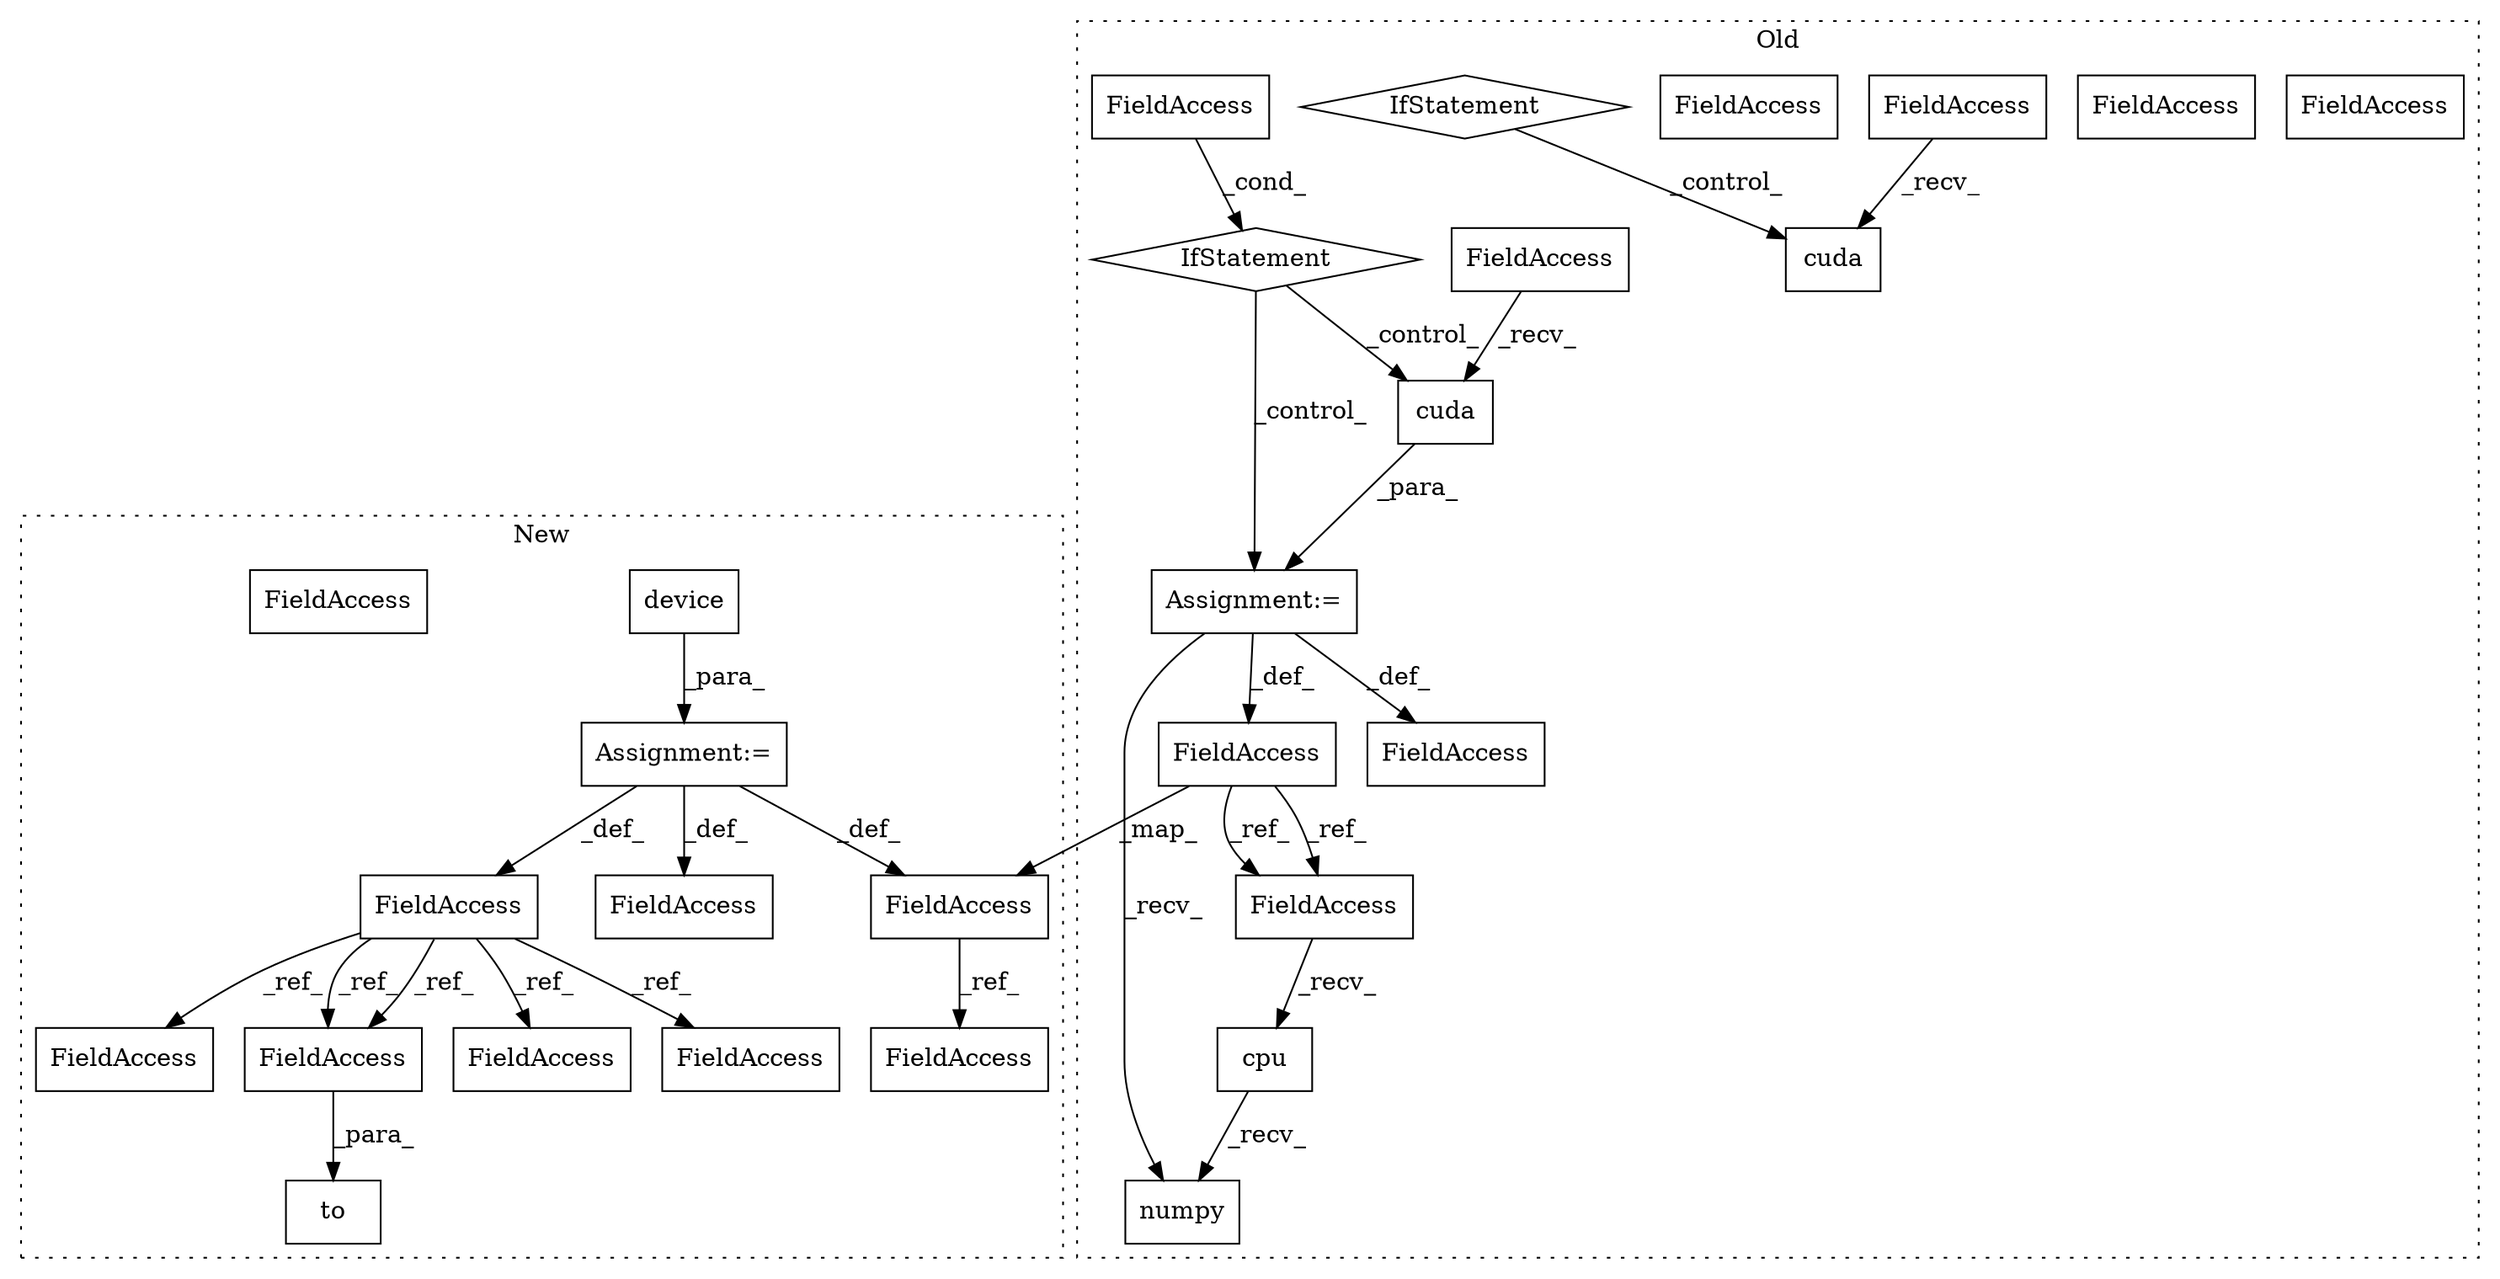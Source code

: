 digraph G {
subgraph cluster0 {
1 [label="cpu" a="32" s="8572" l="5" shape="box"];
5 [label="Assignment:=" a="7" s="6101" l="1" shape="box"];
6 [label="IfStatement" a="25" s="6059,6072" l="4,2" shape="diamond"];
7 [label="cuda" a="32" s="6116" l="6" shape="box"];
9 [label="numpy" a="32" s="8578" l="7" shape="box"];
10 [label="cuda" a="32" s="3647" l="6" shape="box"];
11 [label="FieldAccess" a="22" s="6288" l="4" shape="box"];
12 [label="FieldAccess" a="22" s="6102" l="13" shape="box"];
13 [label="FieldAccess" a="22" s="6088" l="13" shape="box"];
16 [label="FieldAccess" a="22" s="3639" l="7" shape="box"];
18 [label="FieldAccess" a="22" s="8554" l="12" shape="box"];
20 [label="IfStatement" a="25" s="3590,3603" l="4,2" shape="diamond"];
22 [label="FieldAccess" a="22" s="6909" l="12" shape="box"];
25 [label="FieldAccess" a="22" s="6102" l="13" shape="box"];
27 [label="FieldAccess" a="22" s="6063" l="4" shape="box"];
28 [label="FieldAccess" a="22" s="8554" l="12" shape="box"];
label = "Old";
style="dotted";
}
subgraph cluster1 {
2 [label="device" a="32" s="3195,3228" l="7,1" shape="box"];
3 [label="to" a="32" s="3555,3564" l="3,1" shape="box"];
4 [label="Assignment:=" a="7" s="3188" l="1" shape="box"];
8 [label="FieldAccess" a="22" s="3558" l="6" shape="box"];
14 [label="FieldAccess" a="22" s="3182" l="6" shape="box"];
15 [label="FieldAccess" a="22" s="8012" l="6" shape="box"];
17 [label="FieldAccess" a="22" s="5819" l="6" shape="box"];
19 [label="FieldAccess" a="22" s="3482" l="6" shape="box"];
21 [label="FieldAccess" a="22" s="5771" l="13" shape="box"];
23 [label="FieldAccess" a="22" s="6617" l="12" shape="box"];
24 [label="FieldAccess" a="22" s="8241" l="12" shape="box"];
26 [label="FieldAccess" a="22" s="3558" l="6" shape="box"];
label = "New";
style="dotted";
}
1 -> 9 [label="_recv_"];
2 -> 4 [label="_para_"];
4 -> 14 [label="_def_"];
4 -> 23 [label="_def_"];
4 -> 21 [label="_def_"];
5 -> 22 [label="_def_"];
5 -> 13 [label="_def_"];
5 -> 9 [label="_recv_"];
6 -> 7 [label="_control_"];
6 -> 5 [label="_control_"];
7 -> 5 [label="_para_"];
14 -> 17 [label="_ref_"];
14 -> 19 [label="_ref_"];
14 -> 26 [label="_ref_"];
14 -> 15 [label="_ref_"];
14 -> 26 [label="_ref_"];
16 -> 10 [label="_recv_"];
20 -> 10 [label="_control_"];
22 -> 23 [label="_map_"];
22 -> 28 [label="_ref_"];
22 -> 28 [label="_ref_"];
23 -> 24 [label="_ref_"];
25 -> 7 [label="_recv_"];
26 -> 3 [label="_para_"];
27 -> 6 [label="_cond_"];
28 -> 1 [label="_recv_"];
}